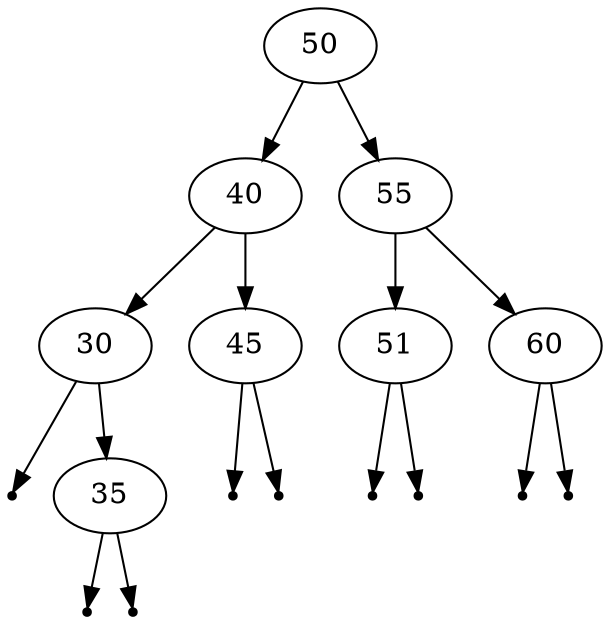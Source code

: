 digraph {
"50"[label="50"];
"40"[label="40"];
"30"[label="30"];
null1 [shape=point];
"35"[label="35"];
null2 [shape=point];
null3 [shape=point];
"35" -> null2;
"35" -> null3;
"30" -> null1;
"30" -> "35";
"45"[label="45"];
null4 [shape=point];
null5 [shape=point];
"45" -> null4;
"45" -> null5;
"40" -> "30";
"40" -> "45";
"55"[label="55"];
"51"[label="51"];
null6 [shape=point];
null7 [shape=point];
"51" -> null6;
"51" -> null7;
"60"[label="60"];
null8 [shape=point];
null9 [shape=point];
"60" -> null8;
"60" -> null9;
"55" -> "51";
"55" -> "60";
"50" -> "40";
"50" -> "55";
}